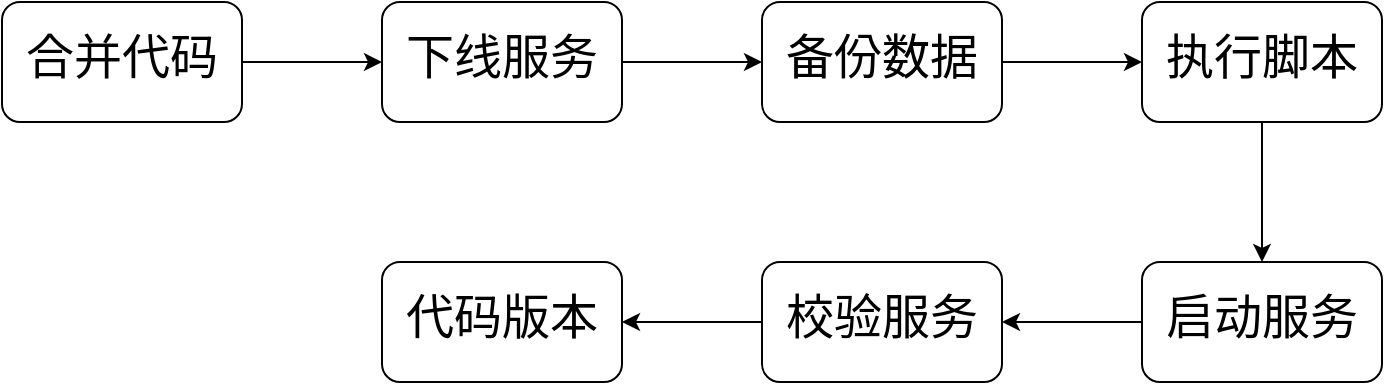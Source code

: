 <mxfile version="20.5.3" type="github">
  <diagram id="KFWGAWVJjpUbI3NEWqW6" name="第 1 页">
    <mxGraphModel dx="1038" dy="615" grid="1" gridSize="10" guides="1" tooltips="1" connect="1" arrows="1" fold="1" page="1" pageScale="1" pageWidth="827" pageHeight="1169" math="0" shadow="0">
      <root>
        <mxCell id="0" />
        <mxCell id="1" parent="0" />
        <mxCell id="c2DfkQYdV7KyCgr4eMFf-10" style="edgeStyle=orthogonalEdgeStyle;rounded=0;orthogonalLoop=1;jettySize=auto;html=1;exitX=1;exitY=0.5;exitDx=0;exitDy=0;entryX=0;entryY=0.5;entryDx=0;entryDy=0;fontFamily=Courier New;fontSize=24;" edge="1" parent="1" source="c2DfkQYdV7KyCgr4eMFf-1" target="c2DfkQYdV7KyCgr4eMFf-3">
          <mxGeometry relative="1" as="geometry" />
        </mxCell>
        <mxCell id="c2DfkQYdV7KyCgr4eMFf-1" value="&lt;font style=&quot;font-size: 24px;&quot; face=&quot;Courier New&quot;&gt;合并代码&lt;/font&gt;" style="rounded=1;whiteSpace=wrap;html=1;" vertex="1" parent="1">
          <mxGeometry x="60" y="70" width="120" height="60" as="geometry" />
        </mxCell>
        <mxCell id="c2DfkQYdV7KyCgr4eMFf-11" style="edgeStyle=orthogonalEdgeStyle;rounded=0;orthogonalLoop=1;jettySize=auto;html=1;exitX=1;exitY=0.5;exitDx=0;exitDy=0;entryX=0;entryY=0.5;entryDx=0;entryDy=0;fontFamily=Courier New;fontSize=24;" edge="1" parent="1" source="c2DfkQYdV7KyCgr4eMFf-3" target="c2DfkQYdV7KyCgr4eMFf-4">
          <mxGeometry relative="1" as="geometry" />
        </mxCell>
        <mxCell id="c2DfkQYdV7KyCgr4eMFf-3" value="&lt;font style=&quot;font-size: 24px;&quot; face=&quot;Courier New&quot;&gt;下线服务&lt;/font&gt;" style="rounded=1;whiteSpace=wrap;html=1;" vertex="1" parent="1">
          <mxGeometry x="250" y="70" width="120" height="60" as="geometry" />
        </mxCell>
        <mxCell id="c2DfkQYdV7KyCgr4eMFf-12" style="edgeStyle=orthogonalEdgeStyle;rounded=0;orthogonalLoop=1;jettySize=auto;html=1;exitX=1;exitY=0.5;exitDx=0;exitDy=0;entryX=0;entryY=0.5;entryDx=0;entryDy=0;fontFamily=Courier New;fontSize=24;" edge="1" parent="1" source="c2DfkQYdV7KyCgr4eMFf-4" target="c2DfkQYdV7KyCgr4eMFf-5">
          <mxGeometry relative="1" as="geometry" />
        </mxCell>
        <mxCell id="c2DfkQYdV7KyCgr4eMFf-4" value="&lt;font style=&quot;font-size: 24px;&quot; face=&quot;Courier New&quot;&gt;备份数据&lt;/font&gt;" style="rounded=1;whiteSpace=wrap;html=1;" vertex="1" parent="1">
          <mxGeometry x="440" y="70" width="120" height="60" as="geometry" />
        </mxCell>
        <mxCell id="c2DfkQYdV7KyCgr4eMFf-13" style="edgeStyle=orthogonalEdgeStyle;rounded=0;orthogonalLoop=1;jettySize=auto;html=1;exitX=0.5;exitY=1;exitDx=0;exitDy=0;fontFamily=Courier New;fontSize=24;" edge="1" parent="1" source="c2DfkQYdV7KyCgr4eMFf-5" target="c2DfkQYdV7KyCgr4eMFf-6">
          <mxGeometry relative="1" as="geometry" />
        </mxCell>
        <mxCell id="c2DfkQYdV7KyCgr4eMFf-5" value="&lt;font style=&quot;font-size: 24px;&quot; face=&quot;Courier New&quot;&gt;执行脚本&lt;/font&gt;" style="rounded=1;whiteSpace=wrap;html=1;" vertex="1" parent="1">
          <mxGeometry x="630" y="70" width="120" height="60" as="geometry" />
        </mxCell>
        <mxCell id="c2DfkQYdV7KyCgr4eMFf-14" style="edgeStyle=orthogonalEdgeStyle;rounded=0;orthogonalLoop=1;jettySize=auto;html=1;exitX=0;exitY=0.5;exitDx=0;exitDy=0;entryX=1;entryY=0.5;entryDx=0;entryDy=0;fontFamily=Courier New;fontSize=24;" edge="1" parent="1" source="c2DfkQYdV7KyCgr4eMFf-6" target="c2DfkQYdV7KyCgr4eMFf-7">
          <mxGeometry relative="1" as="geometry" />
        </mxCell>
        <mxCell id="c2DfkQYdV7KyCgr4eMFf-6" value="&lt;font style=&quot;font-size: 24px;&quot; face=&quot;Courier New&quot;&gt;启动服务&lt;/font&gt;" style="rounded=1;whiteSpace=wrap;html=1;" vertex="1" parent="1">
          <mxGeometry x="630" y="200" width="120" height="60" as="geometry" />
        </mxCell>
        <mxCell id="c2DfkQYdV7KyCgr4eMFf-15" style="edgeStyle=orthogonalEdgeStyle;rounded=0;orthogonalLoop=1;jettySize=auto;html=1;exitX=0;exitY=0.5;exitDx=0;exitDy=0;entryX=1;entryY=0.5;entryDx=0;entryDy=0;fontFamily=Courier New;fontSize=24;" edge="1" parent="1" source="c2DfkQYdV7KyCgr4eMFf-7" target="c2DfkQYdV7KyCgr4eMFf-8">
          <mxGeometry relative="1" as="geometry" />
        </mxCell>
        <mxCell id="c2DfkQYdV7KyCgr4eMFf-7" value="&lt;font face=&quot;Courier New&quot;&gt;&lt;span style=&quot;font-size: 24px;&quot;&gt;校验服务&lt;/span&gt;&lt;/font&gt;" style="rounded=1;whiteSpace=wrap;html=1;" vertex="1" parent="1">
          <mxGeometry x="440" y="200" width="120" height="60" as="geometry" />
        </mxCell>
        <mxCell id="c2DfkQYdV7KyCgr4eMFf-8" value="&lt;span style=&quot;font-family: &amp;quot;Courier New&amp;quot;; font-size: 24px;&quot;&gt;代码版本&lt;/span&gt;" style="rounded=1;whiteSpace=wrap;html=1;" vertex="1" parent="1">
          <mxGeometry x="250" y="200" width="120" height="60" as="geometry" />
        </mxCell>
      </root>
    </mxGraphModel>
  </diagram>
</mxfile>
